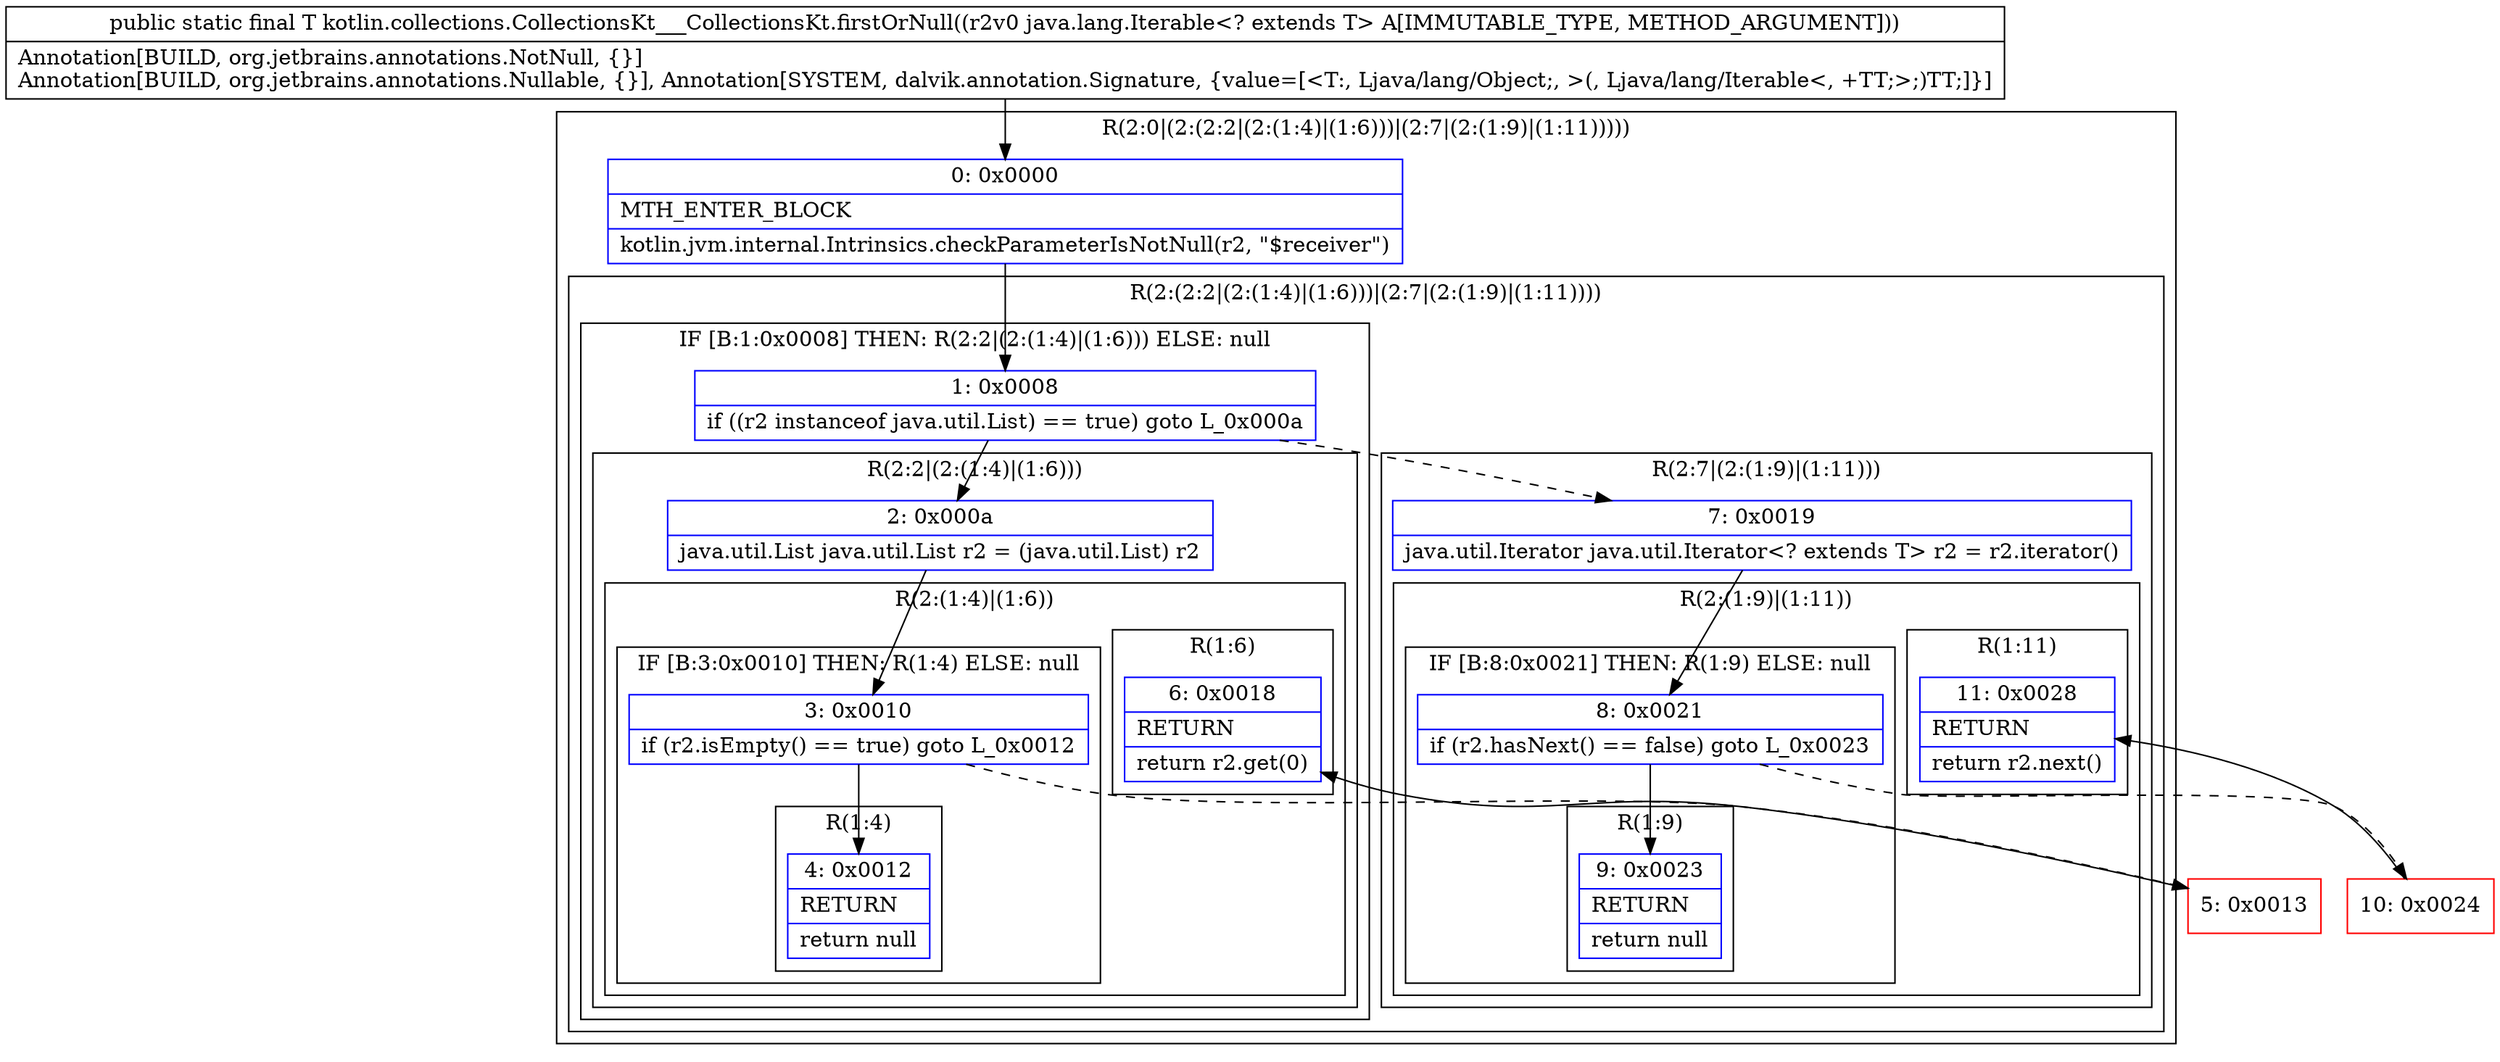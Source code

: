 digraph "CFG forkotlin.collections.CollectionsKt___CollectionsKt.firstOrNull(Ljava\/lang\/Iterable;)Ljava\/lang\/Object;" {
subgraph cluster_Region_1984452736 {
label = "R(2:0|(2:(2:2|(2:(1:4)|(1:6)))|(2:7|(2:(1:9)|(1:11)))))";
node [shape=record,color=blue];
Node_0 [shape=record,label="{0\:\ 0x0000|MTH_ENTER_BLOCK\l|kotlin.jvm.internal.Intrinsics.checkParameterIsNotNull(r2, \"$receiver\")\l}"];
subgraph cluster_Region_43611760 {
label = "R(2:(2:2|(2:(1:4)|(1:6)))|(2:7|(2:(1:9)|(1:11))))";
node [shape=record,color=blue];
subgraph cluster_IfRegion_2039845439 {
label = "IF [B:1:0x0008] THEN: R(2:2|(2:(1:4)|(1:6))) ELSE: null";
node [shape=record,color=blue];
Node_1 [shape=record,label="{1\:\ 0x0008|if ((r2 instanceof java.util.List) == true) goto L_0x000a\l}"];
subgraph cluster_Region_72216667 {
label = "R(2:2|(2:(1:4)|(1:6)))";
node [shape=record,color=blue];
Node_2 [shape=record,label="{2\:\ 0x000a|java.util.List java.util.List r2 = (java.util.List) r2\l}"];
subgraph cluster_Region_1399263476 {
label = "R(2:(1:4)|(1:6))";
node [shape=record,color=blue];
subgraph cluster_IfRegion_362163890 {
label = "IF [B:3:0x0010] THEN: R(1:4) ELSE: null";
node [shape=record,color=blue];
Node_3 [shape=record,label="{3\:\ 0x0010|if (r2.isEmpty() == true) goto L_0x0012\l}"];
subgraph cluster_Region_1734336064 {
label = "R(1:4)";
node [shape=record,color=blue];
Node_4 [shape=record,label="{4\:\ 0x0012|RETURN\l|return null\l}"];
}
}
subgraph cluster_Region_38857302 {
label = "R(1:6)";
node [shape=record,color=blue];
Node_6 [shape=record,label="{6\:\ 0x0018|RETURN\l|return r2.get(0)\l}"];
}
}
}
}
subgraph cluster_Region_2028811508 {
label = "R(2:7|(2:(1:9)|(1:11)))";
node [shape=record,color=blue];
Node_7 [shape=record,label="{7\:\ 0x0019|java.util.Iterator java.util.Iterator\<? extends T\> r2 = r2.iterator()\l}"];
subgraph cluster_Region_784076333 {
label = "R(2:(1:9)|(1:11))";
node [shape=record,color=blue];
subgraph cluster_IfRegion_1865355217 {
label = "IF [B:8:0x0021] THEN: R(1:9) ELSE: null";
node [shape=record,color=blue];
Node_8 [shape=record,label="{8\:\ 0x0021|if (r2.hasNext() == false) goto L_0x0023\l}"];
subgraph cluster_Region_2079159727 {
label = "R(1:9)";
node [shape=record,color=blue];
Node_9 [shape=record,label="{9\:\ 0x0023|RETURN\l|return null\l}"];
}
}
subgraph cluster_Region_84370600 {
label = "R(1:11)";
node [shape=record,color=blue];
Node_11 [shape=record,label="{11\:\ 0x0028|RETURN\l|return r2.next()\l}"];
}
}
}
}
}
Node_5 [shape=record,color=red,label="{5\:\ 0x0013}"];
Node_10 [shape=record,color=red,label="{10\:\ 0x0024}"];
MethodNode[shape=record,label="{public static final T kotlin.collections.CollectionsKt___CollectionsKt.firstOrNull((r2v0 java.lang.Iterable\<? extends T\> A[IMMUTABLE_TYPE, METHOD_ARGUMENT]))  | Annotation[BUILD, org.jetbrains.annotations.NotNull, \{\}]\lAnnotation[BUILD, org.jetbrains.annotations.Nullable, \{\}], Annotation[SYSTEM, dalvik.annotation.Signature, \{value=[\<T:, Ljava\/lang\/Object;, \>(, Ljava\/lang\/Iterable\<, +TT;\>;)TT;]\}]\l}"];
MethodNode -> Node_0;
Node_0 -> Node_1;
Node_1 -> Node_2;
Node_1 -> Node_7[style=dashed];
Node_2 -> Node_3;
Node_3 -> Node_4;
Node_3 -> Node_5[style=dashed];
Node_7 -> Node_8;
Node_8 -> Node_9;
Node_8 -> Node_10[style=dashed];
Node_5 -> Node_6;
Node_10 -> Node_11;
}

